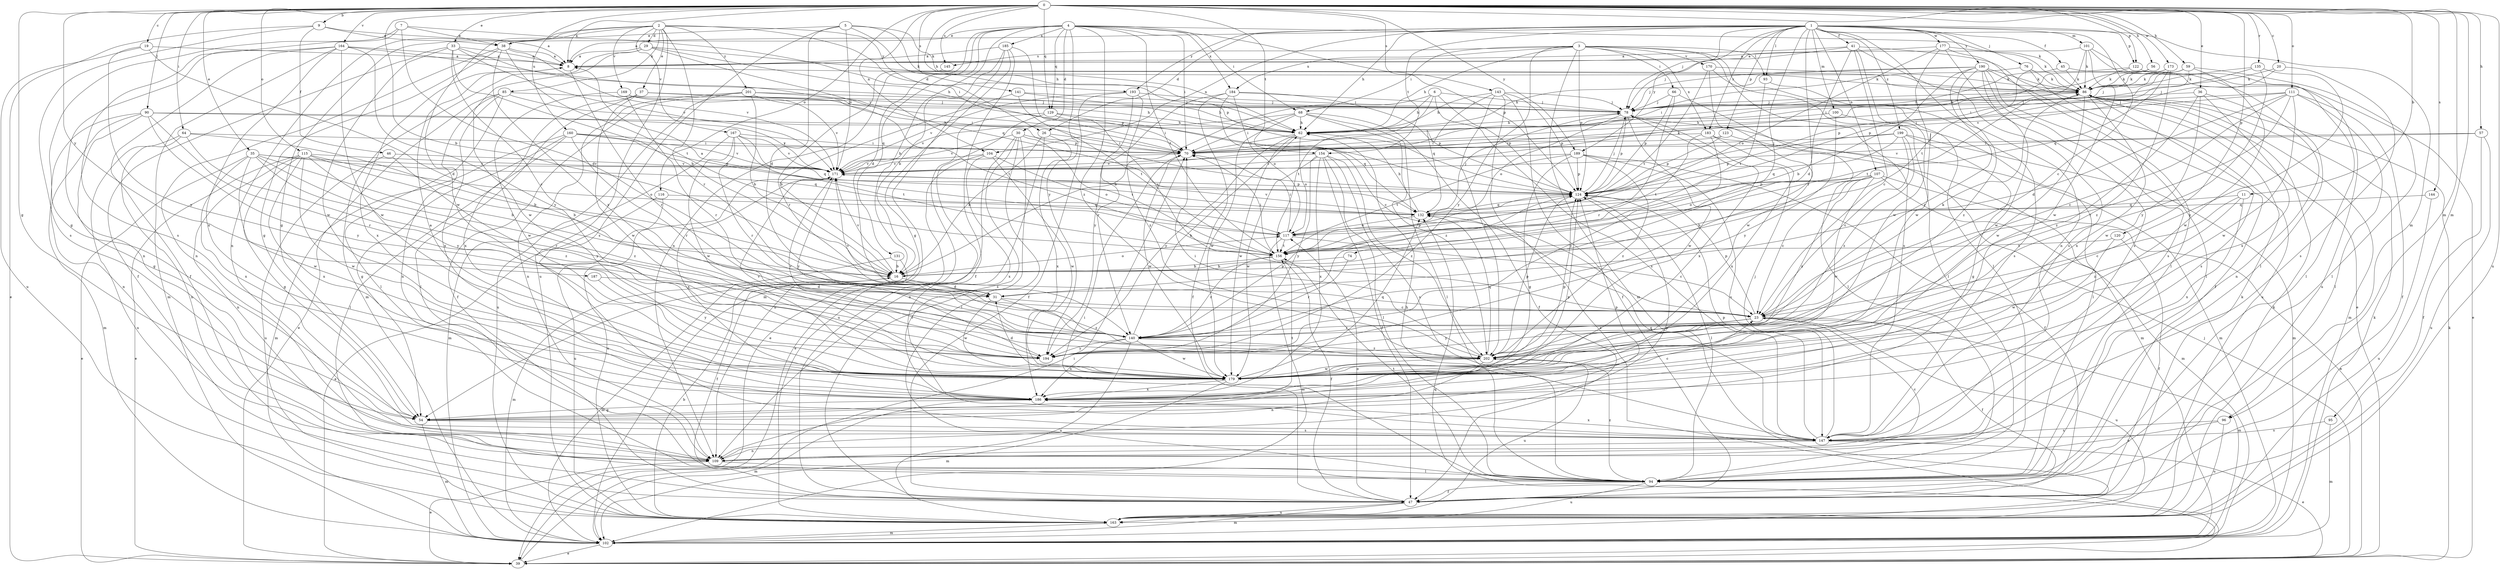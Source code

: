 strict digraph  {
0;
1;
2;
3;
4;
5;
6;
7;
8;
9;
11;
16;
19;
20;
23;
26;
29;
30;
31;
33;
35;
36;
37;
38;
39;
41;
45;
46;
47;
54;
56;
57;
59;
62;
64;
66;
68;
70;
74;
76;
78;
85;
86;
90;
93;
94;
95;
96;
100;
101;
102;
104;
107;
109;
111;
115;
116;
117;
120;
122;
123;
124;
129;
131;
132;
135;
140;
141;
143;
144;
145;
147;
154;
156;
160;
163;
164;
167;
169;
170;
171;
173;
177;
179;
183;
184;
185;
186;
187;
189;
190;
193;
194;
199;
201;
202;
0 -> 8  [label=a];
0 -> 9  [label=b];
0 -> 11  [label=b];
0 -> 16  [label=b];
0 -> 19  [label=c];
0 -> 20  [label=c];
0 -> 33  [label=e];
0 -> 35  [label=e];
0 -> 36  [label=e];
0 -> 54  [label=g];
0 -> 56  [label=h];
0 -> 57  [label=h];
0 -> 59  [label=h];
0 -> 62  [label=h];
0 -> 64  [label=i];
0 -> 90  [label=l];
0 -> 95  [label=m];
0 -> 96  [label=m];
0 -> 104  [label=n];
0 -> 111  [label=o];
0 -> 115  [label=o];
0 -> 116  [label=o];
0 -> 120  [label=p];
0 -> 122  [label=p];
0 -> 129  [label=q];
0 -> 135  [label=r];
0 -> 141  [label=s];
0 -> 143  [label=s];
0 -> 144  [label=s];
0 -> 145  [label=s];
0 -> 154  [label=t];
0 -> 160  [label=u];
0 -> 163  [label=u];
0 -> 164  [label=v];
0 -> 173  [label=w];
0 -> 187  [label=y];
0 -> 189  [label=y];
1 -> 8  [label=a];
1 -> 23  [label=c];
1 -> 26  [label=d];
1 -> 41  [label=f];
1 -> 45  [label=f];
1 -> 62  [label=h];
1 -> 74  [label=j];
1 -> 76  [label=j];
1 -> 78  [label=j];
1 -> 93  [label=l];
1 -> 96  [label=m];
1 -> 100  [label=m];
1 -> 101  [label=m];
1 -> 104  [label=n];
1 -> 107  [label=n];
1 -> 109  [label=n];
1 -> 122  [label=p];
1 -> 123  [label=p];
1 -> 140  [label=r];
1 -> 154  [label=t];
1 -> 177  [label=w];
1 -> 183  [label=x];
1 -> 189  [label=y];
1 -> 190  [label=y];
1 -> 193  [label=y];
1 -> 199  [label=z];
2 -> 26  [label=d];
2 -> 29  [label=d];
2 -> 37  [label=e];
2 -> 54  [label=g];
2 -> 85  [label=k];
2 -> 109  [label=n];
2 -> 140  [label=r];
2 -> 163  [label=u];
2 -> 167  [label=v];
2 -> 169  [label=v];
2 -> 179  [label=w];
2 -> 193  [label=y];
2 -> 201  [label=z];
3 -> 62  [label=h];
3 -> 66  [label=i];
3 -> 68  [label=i];
3 -> 93  [label=l];
3 -> 94  [label=l];
3 -> 102  [label=m];
3 -> 124  [label=p];
3 -> 145  [label=s];
3 -> 147  [label=s];
3 -> 170  [label=v];
3 -> 183  [label=x];
3 -> 184  [label=x];
3 -> 194  [label=y];
4 -> 16  [label=b];
4 -> 30  [label=d];
4 -> 31  [label=d];
4 -> 38  [label=e];
4 -> 68  [label=i];
4 -> 70  [label=i];
4 -> 86  [label=k];
4 -> 109  [label=n];
4 -> 124  [label=p];
4 -> 129  [label=q];
4 -> 131  [label=q];
4 -> 156  [label=t];
4 -> 184  [label=x];
4 -> 185  [label=x];
4 -> 194  [label=y];
4 -> 202  [label=z];
5 -> 31  [label=d];
5 -> 38  [label=e];
5 -> 62  [label=h];
5 -> 86  [label=k];
5 -> 124  [label=p];
5 -> 147  [label=s];
5 -> 171  [label=v];
6 -> 16  [label=b];
6 -> 62  [label=h];
6 -> 78  [label=j];
6 -> 124  [label=p];
6 -> 147  [label=s];
6 -> 156  [label=t];
7 -> 31  [label=d];
7 -> 38  [label=e];
7 -> 54  [label=g];
7 -> 70  [label=i];
7 -> 147  [label=s];
8 -> 86  [label=k];
8 -> 140  [label=r];
8 -> 186  [label=x];
9 -> 8  [label=a];
9 -> 38  [label=e];
9 -> 39  [label=e];
9 -> 46  [label=f];
9 -> 147  [label=s];
11 -> 23  [label=c];
11 -> 132  [label=q];
11 -> 186  [label=x];
11 -> 202  [label=z];
16 -> 31  [label=d];
16 -> 102  [label=m];
16 -> 117  [label=o];
16 -> 171  [label=v];
19 -> 8  [label=a];
19 -> 31  [label=d];
19 -> 163  [label=u];
19 -> 194  [label=y];
20 -> 86  [label=k];
20 -> 147  [label=s];
20 -> 171  [label=v];
23 -> 47  [label=f];
23 -> 86  [label=k];
23 -> 102  [label=m];
23 -> 124  [label=p];
23 -> 140  [label=r];
23 -> 163  [label=u];
23 -> 171  [label=v];
23 -> 194  [label=y];
26 -> 16  [label=b];
26 -> 70  [label=i];
26 -> 109  [label=n];
26 -> 186  [label=x];
29 -> 8  [label=a];
29 -> 86  [label=k];
29 -> 102  [label=m];
29 -> 124  [label=p];
29 -> 132  [label=q];
29 -> 179  [label=w];
30 -> 39  [label=e];
30 -> 47  [label=f];
30 -> 70  [label=i];
30 -> 94  [label=l];
30 -> 147  [label=s];
30 -> 156  [label=t];
30 -> 171  [label=v];
31 -> 23  [label=c];
31 -> 179  [label=w];
31 -> 202  [label=z];
33 -> 8  [label=a];
33 -> 16  [label=b];
33 -> 23  [label=c];
33 -> 47  [label=f];
33 -> 70  [label=i];
33 -> 171  [label=v];
33 -> 179  [label=w];
35 -> 16  [label=b];
35 -> 39  [label=e];
35 -> 132  [label=q];
35 -> 140  [label=r];
35 -> 171  [label=v];
35 -> 179  [label=w];
35 -> 186  [label=x];
35 -> 202  [label=z];
36 -> 78  [label=j];
36 -> 109  [label=n];
36 -> 179  [label=w];
36 -> 186  [label=x];
36 -> 202  [label=z];
37 -> 70  [label=i];
37 -> 78  [label=j];
37 -> 94  [label=l];
37 -> 179  [label=w];
37 -> 186  [label=x];
38 -> 8  [label=a];
38 -> 54  [label=g];
38 -> 109  [label=n];
38 -> 156  [label=t];
38 -> 171  [label=v];
38 -> 202  [label=z];
39 -> 70  [label=i];
39 -> 78  [label=j];
39 -> 86  [label=k];
39 -> 132  [label=q];
41 -> 8  [label=a];
41 -> 23  [label=c];
41 -> 31  [label=d];
41 -> 39  [label=e];
41 -> 78  [label=j];
41 -> 147  [label=s];
41 -> 179  [label=w];
45 -> 39  [label=e];
45 -> 86  [label=k];
45 -> 124  [label=p];
46 -> 163  [label=u];
46 -> 171  [label=v];
46 -> 194  [label=y];
47 -> 86  [label=k];
47 -> 102  [label=m];
47 -> 117  [label=o];
47 -> 163  [label=u];
54 -> 102  [label=m];
54 -> 124  [label=p];
54 -> 147  [label=s];
54 -> 156  [label=t];
56 -> 70  [label=i];
56 -> 86  [label=k];
57 -> 47  [label=f];
57 -> 70  [label=i];
57 -> 163  [label=u];
57 -> 171  [label=v];
59 -> 70  [label=i];
59 -> 78  [label=j];
59 -> 86  [label=k];
59 -> 94  [label=l];
59 -> 124  [label=p];
59 -> 179  [label=w];
62 -> 70  [label=i];
62 -> 117  [label=o];
62 -> 179  [label=w];
62 -> 194  [label=y];
64 -> 16  [label=b];
64 -> 70  [label=i];
64 -> 109  [label=n];
64 -> 163  [label=u];
64 -> 194  [label=y];
66 -> 78  [label=j];
66 -> 94  [label=l];
66 -> 124  [label=p];
66 -> 140  [label=r];
68 -> 47  [label=f];
68 -> 62  [label=h];
68 -> 70  [label=i];
68 -> 94  [label=l];
68 -> 171  [label=v];
68 -> 179  [label=w];
68 -> 202  [label=z];
70 -> 171  [label=v];
70 -> 179  [label=w];
74 -> 16  [label=b];
74 -> 140  [label=r];
76 -> 70  [label=i];
76 -> 86  [label=k];
76 -> 163  [label=u];
78 -> 62  [label=h];
78 -> 117  [label=o];
78 -> 124  [label=p];
78 -> 179  [label=w];
78 -> 186  [label=x];
85 -> 39  [label=e];
85 -> 78  [label=j];
85 -> 94  [label=l];
85 -> 109  [label=n];
85 -> 124  [label=p];
85 -> 186  [label=x];
86 -> 78  [label=j];
86 -> 102  [label=m];
86 -> 147  [label=s];
86 -> 156  [label=t];
86 -> 179  [label=w];
86 -> 186  [label=x];
90 -> 54  [label=g];
90 -> 62  [label=h];
90 -> 102  [label=m];
90 -> 109  [label=n];
90 -> 140  [label=r];
90 -> 171  [label=v];
90 -> 194  [label=y];
93 -> 147  [label=s];
93 -> 156  [label=t];
94 -> 47  [label=f];
94 -> 62  [label=h];
94 -> 70  [label=i];
94 -> 156  [label=t];
94 -> 163  [label=u];
94 -> 202  [label=z];
95 -> 102  [label=m];
95 -> 147  [label=s];
96 -> 109  [label=n];
96 -> 147  [label=s];
96 -> 163  [label=u];
100 -> 62  [label=h];
100 -> 94  [label=l];
100 -> 194  [label=y];
101 -> 8  [label=a];
101 -> 86  [label=k];
101 -> 94  [label=l];
101 -> 156  [label=t];
101 -> 163  [label=u];
101 -> 179  [label=w];
102 -> 39  [label=e];
102 -> 86  [label=k];
104 -> 109  [label=n];
104 -> 117  [label=o];
104 -> 171  [label=v];
104 -> 179  [label=w];
104 -> 186  [label=x];
107 -> 16  [label=b];
107 -> 23  [label=c];
107 -> 39  [label=e];
107 -> 102  [label=m];
107 -> 117  [label=o];
107 -> 124  [label=p];
107 -> 179  [label=w];
107 -> 202  [label=z];
109 -> 23  [label=c];
109 -> 39  [label=e];
109 -> 94  [label=l];
109 -> 124  [label=p];
111 -> 23  [label=c];
111 -> 31  [label=d];
111 -> 47  [label=f];
111 -> 70  [label=i];
111 -> 78  [label=j];
111 -> 94  [label=l];
111 -> 140  [label=r];
111 -> 179  [label=w];
115 -> 16  [label=b];
115 -> 39  [label=e];
115 -> 54  [label=g];
115 -> 109  [label=n];
115 -> 117  [label=o];
115 -> 171  [label=v];
115 -> 179  [label=w];
115 -> 186  [label=x];
115 -> 202  [label=z];
116 -> 39  [label=e];
116 -> 132  [label=q];
116 -> 163  [label=u];
117 -> 8  [label=a];
117 -> 23  [label=c];
117 -> 70  [label=i];
117 -> 102  [label=m];
117 -> 156  [label=t];
120 -> 47  [label=f];
120 -> 156  [label=t];
120 -> 179  [label=w];
122 -> 62  [label=h];
122 -> 86  [label=k];
122 -> 94  [label=l];
123 -> 70  [label=i];
123 -> 102  [label=m];
123 -> 124  [label=p];
124 -> 78  [label=j];
124 -> 94  [label=l];
124 -> 132  [label=q];
129 -> 39  [label=e];
129 -> 62  [label=h];
129 -> 70  [label=i];
129 -> 132  [label=q];
129 -> 163  [label=u];
131 -> 16  [label=b];
131 -> 47  [label=f];
131 -> 102  [label=m];
132 -> 62  [label=h];
132 -> 78  [label=j];
132 -> 117  [label=o];
132 -> 171  [label=v];
135 -> 78  [label=j];
135 -> 86  [label=k];
135 -> 194  [label=y];
135 -> 202  [label=z];
140 -> 62  [label=h];
140 -> 124  [label=p];
140 -> 163  [label=u];
140 -> 179  [label=w];
140 -> 186  [label=x];
140 -> 194  [label=y];
140 -> 202  [label=z];
141 -> 16  [label=b];
141 -> 62  [label=h];
141 -> 78  [label=j];
141 -> 156  [label=t];
143 -> 39  [label=e];
143 -> 47  [label=f];
143 -> 62  [label=h];
143 -> 78  [label=j];
143 -> 124  [label=p];
143 -> 132  [label=q];
143 -> 202  [label=z];
144 -> 132  [label=q];
144 -> 163  [label=u];
145 -> 140  [label=r];
147 -> 39  [label=e];
147 -> 78  [label=j];
147 -> 109  [label=n];
147 -> 124  [label=p];
147 -> 132  [label=q];
147 -> 186  [label=x];
154 -> 47  [label=f];
154 -> 94  [label=l];
154 -> 147  [label=s];
154 -> 171  [label=v];
154 -> 179  [label=w];
154 -> 186  [label=x];
154 -> 194  [label=y];
154 -> 202  [label=z];
156 -> 16  [label=b];
156 -> 47  [label=f];
156 -> 70  [label=i];
156 -> 124  [label=p];
156 -> 140  [label=r];
160 -> 54  [label=g];
160 -> 70  [label=i];
160 -> 94  [label=l];
160 -> 102  [label=m];
160 -> 124  [label=p];
160 -> 140  [label=r];
160 -> 171  [label=v];
163 -> 16  [label=b];
163 -> 86  [label=k];
163 -> 102  [label=m];
164 -> 8  [label=a];
164 -> 47  [label=f];
164 -> 62  [label=h];
164 -> 102  [label=m];
164 -> 109  [label=n];
164 -> 179  [label=w];
164 -> 186  [label=x];
164 -> 194  [label=y];
167 -> 70  [label=i];
167 -> 102  [label=m];
167 -> 132  [label=q];
167 -> 140  [label=r];
167 -> 156  [label=t];
167 -> 171  [label=v];
167 -> 179  [label=w];
169 -> 78  [label=j];
169 -> 140  [label=r];
169 -> 171  [label=v];
169 -> 179  [label=w];
170 -> 86  [label=k];
170 -> 94  [label=l];
170 -> 156  [label=t];
170 -> 179  [label=w];
171 -> 86  [label=k];
171 -> 124  [label=p];
171 -> 163  [label=u];
171 -> 186  [label=x];
171 -> 194  [label=y];
173 -> 62  [label=h];
173 -> 86  [label=k];
173 -> 132  [label=q];
173 -> 202  [label=z];
177 -> 8  [label=a];
177 -> 86  [label=k];
177 -> 94  [label=l];
177 -> 117  [label=o];
177 -> 147  [label=s];
177 -> 179  [label=w];
179 -> 8  [label=a];
179 -> 31  [label=d];
179 -> 102  [label=m];
179 -> 124  [label=p];
179 -> 132  [label=q];
179 -> 171  [label=v];
179 -> 186  [label=x];
183 -> 70  [label=i];
183 -> 102  [label=m];
183 -> 156  [label=t];
183 -> 186  [label=x];
183 -> 194  [label=y];
184 -> 23  [label=c];
184 -> 47  [label=f];
184 -> 78  [label=j];
184 -> 117  [label=o];
184 -> 124  [label=p];
184 -> 194  [label=y];
185 -> 8  [label=a];
185 -> 16  [label=b];
185 -> 23  [label=c];
185 -> 47  [label=f];
185 -> 54  [label=g];
185 -> 102  [label=m];
186 -> 23  [label=c];
186 -> 54  [label=g];
186 -> 102  [label=m];
186 -> 124  [label=p];
187 -> 31  [label=d];
187 -> 194  [label=y];
189 -> 47  [label=f];
189 -> 54  [label=g];
189 -> 124  [label=p];
189 -> 147  [label=s];
189 -> 156  [label=t];
189 -> 171  [label=v];
189 -> 202  [label=z];
190 -> 16  [label=b];
190 -> 47  [label=f];
190 -> 62  [label=h];
190 -> 78  [label=j];
190 -> 86  [label=k];
190 -> 94  [label=l];
190 -> 140  [label=r];
190 -> 147  [label=s];
190 -> 179  [label=w];
190 -> 202  [label=z];
193 -> 47  [label=f];
193 -> 78  [label=j];
193 -> 140  [label=r];
193 -> 171  [label=v];
193 -> 202  [label=z];
194 -> 171  [label=v];
199 -> 23  [label=c];
199 -> 54  [label=g];
199 -> 70  [label=i];
199 -> 102  [label=m];
199 -> 124  [label=p];
199 -> 132  [label=q];
199 -> 202  [label=z];
201 -> 16  [label=b];
201 -> 47  [label=f];
201 -> 62  [label=h];
201 -> 78  [label=j];
201 -> 109  [label=n];
201 -> 156  [label=t];
201 -> 163  [label=u];
202 -> 70  [label=i];
202 -> 109  [label=n];
202 -> 124  [label=p];
202 -> 132  [label=q];
202 -> 163  [label=u];
202 -> 179  [label=w];
}
